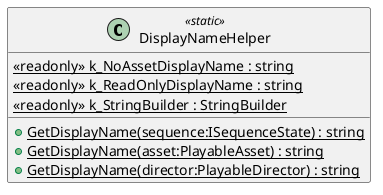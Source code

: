@startuml
class DisplayNameHelper <<static>> {
    {static} <<readonly>> k_NoAssetDisplayName : string
    {static} <<readonly>> k_ReadOnlyDisplayName : string
    {static} <<readonly>> k_StringBuilder : StringBuilder
    + {static} GetDisplayName(sequence:ISequenceState) : string
    + {static} GetDisplayName(asset:PlayableAsset) : string
    + {static} GetDisplayName(director:PlayableDirector) : string
}
@enduml
